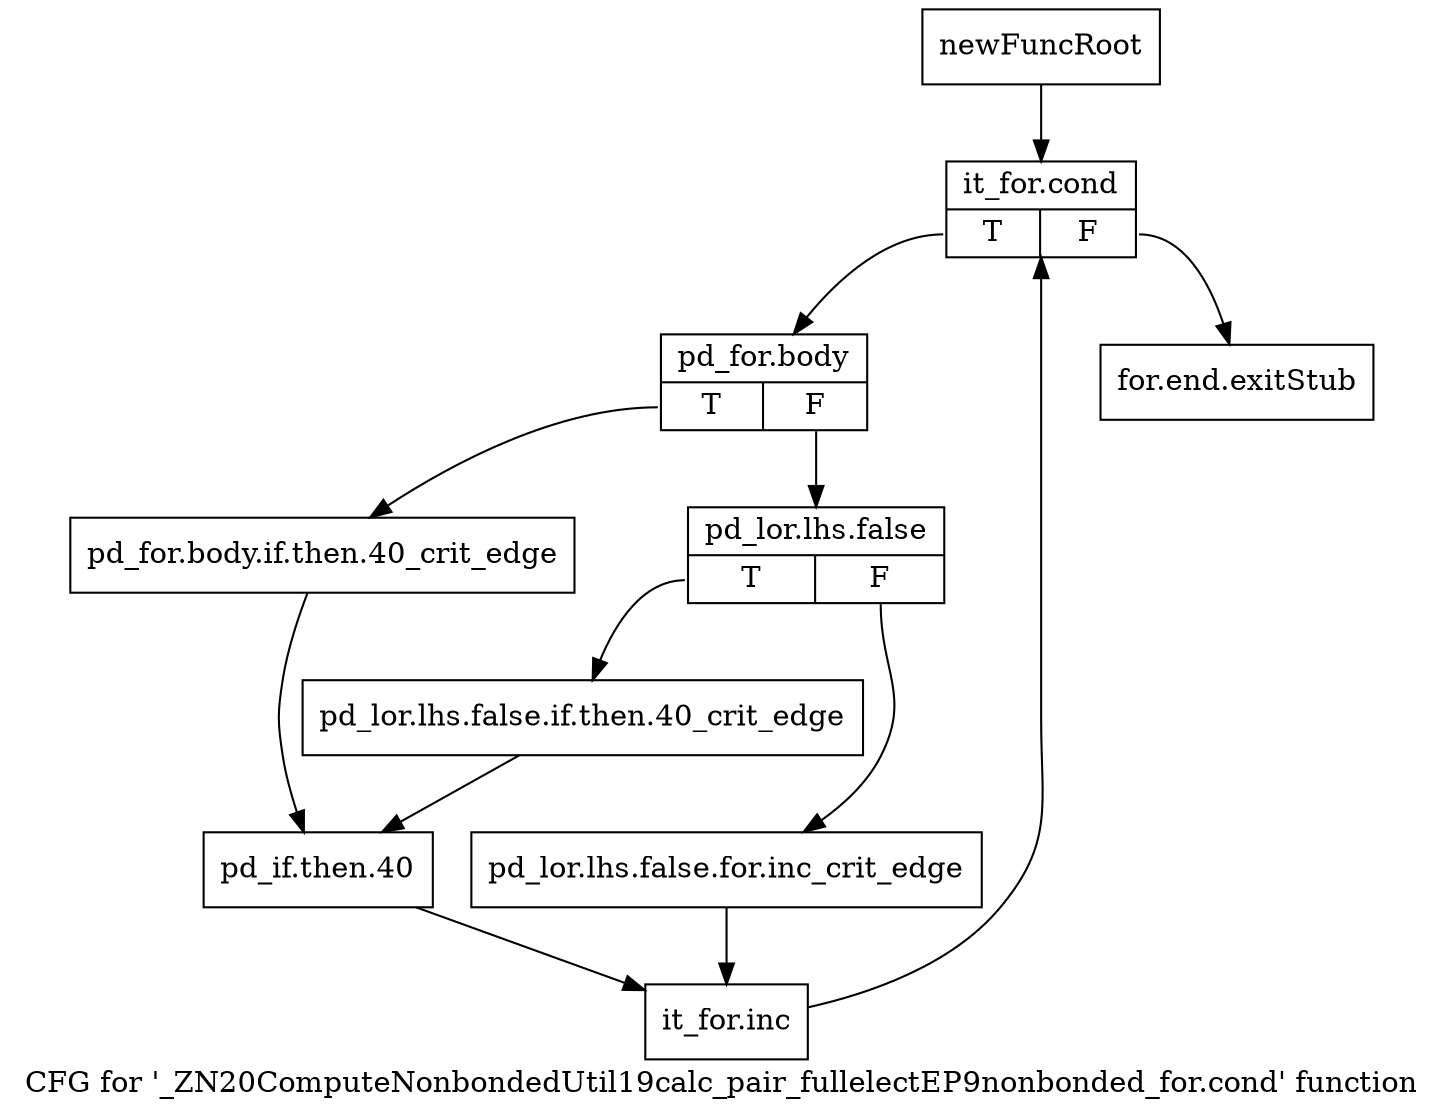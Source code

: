 digraph "CFG for '_ZN20ComputeNonbondedUtil19calc_pair_fullelectEP9nonbonded_for.cond' function" {
	label="CFG for '_ZN20ComputeNonbondedUtil19calc_pair_fullelectEP9nonbonded_for.cond' function";

	Node0x235d630 [shape=record,label="{newFuncRoot}"];
	Node0x235d630 -> Node0x235d6d0;
	Node0x235d680 [shape=record,label="{for.end.exitStub}"];
	Node0x235d6d0 [shape=record,label="{it_for.cond|{<s0>T|<s1>F}}"];
	Node0x235d6d0:s0 -> Node0x235d720;
	Node0x235d6d0:s1 -> Node0x235d680;
	Node0x235d720 [shape=record,label="{pd_for.body|{<s0>T|<s1>F}}"];
	Node0x235d720:s0 -> Node0x235d860;
	Node0x235d720:s1 -> Node0x235d770;
	Node0x235d770 [shape=record,label="{pd_lor.lhs.false|{<s0>T|<s1>F}}"];
	Node0x235d770:s0 -> Node0x235d810;
	Node0x235d770:s1 -> Node0x235d7c0;
	Node0x235d7c0 [shape=record,label="{pd_lor.lhs.false.for.inc_crit_edge}"];
	Node0x235d7c0 -> Node0x235d900;
	Node0x235d810 [shape=record,label="{pd_lor.lhs.false.if.then.40_crit_edge}"];
	Node0x235d810 -> Node0x235d8b0;
	Node0x235d860 [shape=record,label="{pd_for.body.if.then.40_crit_edge}"];
	Node0x235d860 -> Node0x235d8b0;
	Node0x235d8b0 [shape=record,label="{pd_if.then.40}"];
	Node0x235d8b0 -> Node0x235d900;
	Node0x235d900 [shape=record,label="{it_for.inc}"];
	Node0x235d900 -> Node0x235d6d0;
}

